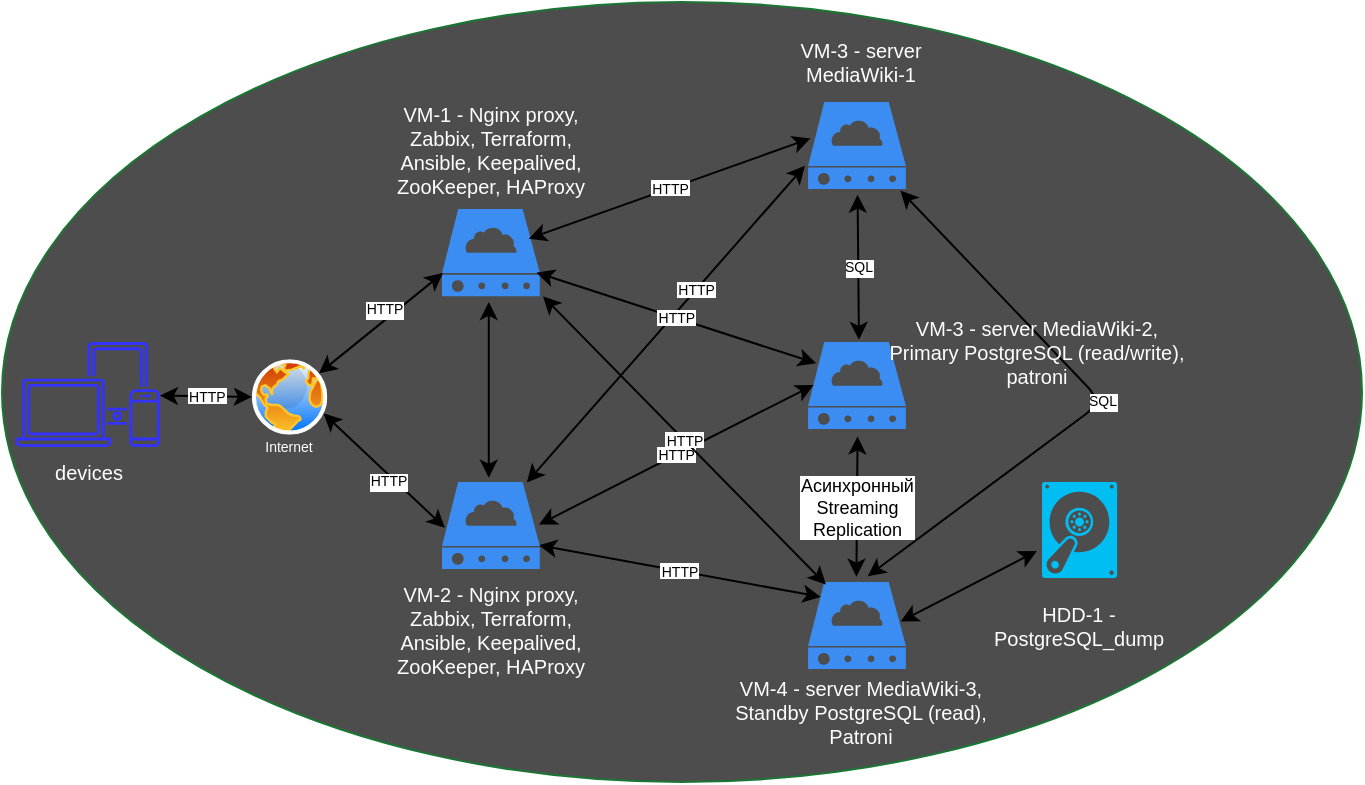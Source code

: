 <mxfile>
    <diagram name="Page-1" id="8NoAi405iV9w-lXr4pfd">
        <mxGraphModel dx="766" dy="543" grid="1" gridSize="10" guides="1" tooltips="1" connect="1" arrows="1" fold="1" page="1" pageScale="1" pageWidth="850" pageHeight="1100" background="none" math="0" shadow="0">
            <root>
                <mxCell id="0"/>
                <mxCell id="1" parent="0"/>
                <mxCell id="44" value="" style="ellipse;whiteSpace=wrap;html=1;fontSize=10;fillColor=#4D4D4D;fontColor=#ffffff;strokeColor=#1A7633;movable=1;resizable=1;rotatable=1;deletable=1;editable=1;connectable=1;" parent="1" vertex="1">
                    <mxGeometry x="20" y="60" width="680" height="390" as="geometry"/>
                </mxCell>
                <mxCell id="43" style="edgeStyle=none;html=1;startArrow=classic;startFill=1;entryX=0.506;entryY=1.084;entryDx=0;entryDy=0;entryPerimeter=0;fontSize=11;strokeColor=#000000;exitX=0.494;exitY=-0.061;exitDx=0;exitDy=0;exitPerimeter=0;" parent="1" source="159" target="155" edge="1">
                    <mxGeometry relative="1" as="geometry">
                        <mxPoint x="576.817" y="289.258" as="sourcePoint"/>
                        <mxPoint x="575.622" y="200.197" as="targetPoint"/>
                    </mxGeometry>
                </mxCell>
                <mxCell id="90" value="Асинхронный&#10;Streaming&#10;Replication" style="edgeLabel;align=center;verticalAlign=middle;resizable=0;points=[];fontSize=9;spacing=2;rotation=0;labelBorderColor=none;" parent="43" vertex="1" connectable="0">
                    <mxGeometry relative="1" as="geometry">
                        <mxPoint as="offset"/>
                    </mxGeometry>
                </mxCell>
                <mxCell id="50" value="" style="verticalLabelPosition=bottom;html=1;verticalAlign=top;align=center;strokeColor=none;fillColor=#00BEF2;shape=mxgraph.azure.vhd;pointerEvents=1;" parent="1" vertex="1">
                    <mxGeometry x="540.004" y="300.002" width="37.561" height="48" as="geometry"/>
                </mxCell>
                <mxCell id="51" style="edgeStyle=none;html=1;exitX=0.945;exitY=0.454;exitDx=0;exitDy=0;startArrow=classic;startFill=1;exitPerimeter=0;entryX=-0.069;entryY=0.719;entryDx=0;entryDy=0;entryPerimeter=0;strokeColor=#000000;" parent="1" source="159" target="50" edge="1">
                    <mxGeometry relative="1" as="geometry">
                        <mxPoint x="601.429" y="323.427" as="sourcePoint"/>
                        <mxPoint x="991.766" y="251.633" as="targetPoint"/>
                    </mxGeometry>
                </mxCell>
                <mxCell id="9" value="" style="aspect=fixed;perimeter=ellipsePerimeter;html=1;align=center;shadow=0;dashed=0;spacingTop=3;image;image=img/lib/active_directory/internet_globe.svg;" parent="1" vertex="1">
                    <mxGeometry x="144.967" y="238.64" width="37.71" height="37.71" as="geometry"/>
                </mxCell>
                <mxCell id="11" value="" style="edgeStyle=none;startArrow=classic;startFill=1;entryX=0;entryY=0.5;entryDx=0;entryDy=0;strokeColor=#000000;" parent="1" source="97" target="9" edge="1">
                    <mxGeometry relative="1" as="geometry">
                        <mxPoint x="181.805" y="294.208" as="targetPoint"/>
                        <mxPoint x="55.067" y="265.12" as="sourcePoint"/>
                    </mxGeometry>
                </mxCell>
                <mxCell id="72" value="HTTP" style="edgeLabel;align=center;verticalAlign=middle;resizable=0;points=[];fontSize=7;" parent="11" vertex="1" connectable="0">
                    <mxGeometry x="0.058" relative="1" as="geometry">
                        <mxPoint x="-1" as="offset"/>
                    </mxGeometry>
                </mxCell>
                <mxCell id="31" style="edgeStyle=none;html=1;entryX=0.009;entryY=0.735;entryDx=0;entryDy=0;entryPerimeter=0;startArrow=classic;startFill=1;strokeColor=#000000;" parent="1" source="9" target="173" edge="1">
                    <mxGeometry relative="1" as="geometry">
                        <mxPoint x="226.344" y="257.79" as="targetPoint"/>
                    </mxGeometry>
                </mxCell>
                <mxCell id="75" value="HTTP" style="edgeLabel;html=1;align=center;verticalAlign=middle;resizable=0;points=[];fontSize=7;" parent="31" vertex="1" connectable="0">
                    <mxGeometry x="0.212" relative="1" as="geometry">
                        <mxPoint x="-5" y="-1" as="offset"/>
                    </mxGeometry>
                </mxCell>
                <mxCell id="30" style="edgeStyle=none;html=1;exitX=0.867;exitY=0.005;exitDx=0;exitDy=0;entryX=-0.032;entryY=0.732;entryDx=0;entryDy=0;entryPerimeter=0;startArrow=classic;startFill=1;exitPerimeter=0;strokeColor=#000000;" parent="1" source="174" target="20" edge="1">
                    <mxGeometry relative="1" as="geometry">
                        <mxPoint x="276.509" y="230.169" as="sourcePoint"/>
                        <mxPoint x="545.52" y="217.178" as="targetPoint"/>
                    </mxGeometry>
                </mxCell>
                <mxCell id="77" value="HTTP" style="edgeLabel;align=center;verticalAlign=middle;resizable=0;points=[];fontSize=7;" parent="30" vertex="1" connectable="0">
                    <mxGeometry relative="1" as="geometry">
                        <mxPoint x="15" y="-17" as="offset"/>
                    </mxGeometry>
                </mxCell>
                <mxCell id="96" value="&lt;font color=&quot;#ffffff&quot; style=&quot;font-size: 10px;&quot;&gt;HDD-1 - PostgreSQL_dump&lt;/font&gt;" style="text;strokeColor=none;align=center;fillColor=none;html=1;verticalAlign=middle;whiteSpace=wrap;rounded=0;fontSize=10;" parent="1" vertex="1">
                    <mxGeometry x="519.184" y="360.641" width="79.191" height="22.259" as="geometry"/>
                </mxCell>
                <mxCell id="97" value="&lt;font color=&quot;#ffffff&quot; style=&quot;font-size: 10px;&quot;&gt;devices&lt;/font&gt;" style="sketch=0;outlineConnect=0;dashed=0;verticalLabelPosition=bottom;verticalAlign=top;align=center;html=1;fontSize=7;fontStyle=0;shape=mxgraph.aws4.illustration_devices;pointerEvents=1;aspect=fixed;fillColor=#3333FF;strokeColor=#3700CC;fontColor=#ffffff;" parent="1" vertex="1">
                    <mxGeometry x="25.3" y="230" width="75.06" height="52.54" as="geometry"/>
                </mxCell>
                <mxCell id="20" value="" style="sketch=0;html=1;aspect=fixed;strokeColor=none;shadow=0;align=center;verticalAlign=top;fillColor=#3B8DF1;shape=mxgraph.gcp2.cloud_server" parent="1" vertex="1">
                    <mxGeometry x="423.03" y="110.0" width="48.93" height="43.54" as="geometry"/>
                </mxCell>
                <mxCell id="18" value="&lt;font style=&quot;font-size: 10px;&quot; color=&quot;#ffffff&quot;&gt;VM-1 - Nginx proxy, &lt;br&gt;Zabbix, Terraform,&lt;br&gt;Ansible,&amp;nbsp;&lt;/font&gt;&lt;font color=&quot;#ffffff&quot;&gt;Keepalived, &lt;br&gt;ZooKeeper, HAProxy&lt;/font&gt;" style="text;strokeColor=none;align=center;fillColor=none;html=1;verticalAlign=middle;whiteSpace=wrap;rounded=0;fontSize=10;glass=0;shadow=0;strokeWidth=1;" parent="1" vertex="1">
                    <mxGeometry x="213.97" y="110.77" width="101" height="47.23" as="geometry"/>
                </mxCell>
                <mxCell id="155" value="" style="sketch=0;html=1;aspect=fixed;strokeColor=none;shadow=0;align=center;verticalAlign=top;fillColor=#3B8DF1;shape=mxgraph.gcp2.cloud_server" parent="1" vertex="1">
                    <mxGeometry x="423.03" y="230" width="48.93" height="43.54" as="geometry"/>
                </mxCell>
                <mxCell id="157" style="edgeStyle=none;html=1;exitX=0.99;exitY=0.489;exitDx=0;exitDy=0;entryX=0.057;entryY=0.494;entryDx=0;entryDy=0;entryPerimeter=0;startArrow=classic;startFill=1;exitPerimeter=0;strokeColor=#000000;" parent="1" source="174" target="155" edge="1">
                    <mxGeometry relative="1" as="geometry">
                        <mxPoint x="284.046" y="252.886" as="sourcePoint"/>
                        <mxPoint x="298.239" y="224.284" as="targetPoint"/>
                    </mxGeometry>
                </mxCell>
                <mxCell id="158" value="HTTP" style="edgeLabel;align=center;verticalAlign=middle;resizable=0;points=[];fontSize=7;" parent="157" vertex="1" connectable="0">
                    <mxGeometry relative="1" as="geometry">
                        <mxPoint as="offset"/>
                    </mxGeometry>
                </mxCell>
                <mxCell id="159" value="" style="sketch=0;html=1;aspect=fixed;strokeColor=none;shadow=0;align=center;verticalAlign=top;fillColor=#3B8DF1;shape=mxgraph.gcp2.cloud_server" parent="1" vertex="1">
                    <mxGeometry x="423.03" y="350" width="48.93" height="43.54" as="geometry"/>
                </mxCell>
                <mxCell id="160" value="&lt;p style=&quot;line-height: 120%; font-size: 10px;&quot;&gt;&lt;font color=&quot;#ffffff&quot; style=&quot;font-size: 10px;&quot;&gt;VM-4 - server MediaWiki-3,&lt;br&gt;&lt;/font&gt;&lt;span style=&quot;color: rgb(255, 255, 255);&quot;&gt;Standby PostgreSQL (&lt;/span&gt;&lt;span style=&quot;color: rgb(255, 255, 255);&quot;&gt;read), Patroni&lt;/span&gt;&lt;font color=&quot;#ffffff&quot; style=&quot;font-size: 10px;&quot;&gt;&lt;br&gt;&lt;/font&gt;&lt;/p&gt;" style="text;strokeColor=none;align=center;fillColor=none;html=1;verticalAlign=middle;whiteSpace=wrap;rounded=0;fontSize=10;" parent="1" vertex="1">
                    <mxGeometry x="371.97" y="390" width="155" height="50" as="geometry"/>
                </mxCell>
                <mxCell id="161" style="edgeStyle=none;html=1;exitX=0.99;exitY=0.726;exitDx=0;exitDy=0;entryX=0.13;entryY=0.171;entryDx=0;entryDy=0;entryPerimeter=0;startArrow=classic;startFill=1;exitPerimeter=0;strokeColor=#000000;" parent="1" source="174" target="159" edge="1">
                    <mxGeometry relative="1" as="geometry">
                        <mxPoint x="287.657" y="271.432" as="sourcePoint"/>
                        <mxPoint x="308.789" y="269.789" as="targetPoint"/>
                    </mxGeometry>
                </mxCell>
                <mxCell id="162" value="HTTP" style="edgeLabel;align=center;verticalAlign=middle;resizable=0;points=[];fontSize=7;" parent="161" vertex="1" connectable="0">
                    <mxGeometry relative="1" as="geometry">
                        <mxPoint as="offset"/>
                    </mxGeometry>
                </mxCell>
                <mxCell id="167" value="" style="edgeStyle=none;exitX=0.52;exitY=-0.025;exitDx=0;exitDy=0;startArrow=classic;startFill=1;exitPerimeter=0;strokeColor=#000000;html=1;entryX=0.506;entryY=1.064;entryDx=0;entryDy=0;entryPerimeter=0;" parent="1" source="155" target="20" edge="1">
                    <mxGeometry relative="1" as="geometry">
                        <mxPoint x="351.701" y="266.306" as="sourcePoint"/>
                        <mxPoint x="552.163" y="180.409" as="targetPoint"/>
                    </mxGeometry>
                </mxCell>
                <mxCell id="168" value="SQL" style="edgeLabel;html=1;align=center;verticalAlign=middle;resizable=0;points=[];fontSize=7;" parent="167" vertex="1" connectable="0">
                    <mxGeometry relative="1" as="geometry">
                        <mxPoint as="offset"/>
                    </mxGeometry>
                </mxCell>
                <mxCell id="169" value="&lt;font style=&quot;font-size: 7px;&quot; color=&quot;#ffffff&quot;&gt;Internet&lt;/font&gt;" style="text;strokeColor=none;align=center;fillColor=none;html=1;verticalAlign=middle;whiteSpace=wrap;rounded=0;fontSize=7;" parent="1" vertex="1">
                    <mxGeometry x="147.48" y="275.38" width="32.68" height="14.74" as="geometry"/>
                </mxCell>
                <mxCell id="171" value="&lt;p style=&quot;line-height: 120%; font-size: 10px;&quot;&gt;&lt;font color=&quot;#ffffff&quot; style=&quot;font-size: 10px;&quot;&gt;VM-3 - server MediaWiki-1&lt;/font&gt;&lt;/p&gt;" style="text;strokeColor=none;align=center;fillColor=none;html=1;verticalAlign=middle;whiteSpace=wrap;rounded=0;fontSize=10;" parent="1" vertex="1">
                    <mxGeometry x="414.22" y="80" width="70.5" height="20" as="geometry"/>
                </mxCell>
                <mxCell id="173" value="" style="sketch=0;html=1;aspect=fixed;strokeColor=none;shadow=0;align=center;verticalAlign=top;fillColor=#3B8DF1;shape=mxgraph.gcp2.cloud_server" parent="1" vertex="1">
                    <mxGeometry x="240.0" y="163.54" width="48.93" height="43.54" as="geometry"/>
                </mxCell>
                <mxCell id="174" value="" style="sketch=0;html=1;aspect=fixed;strokeColor=none;shadow=0;align=center;verticalAlign=top;fillColor=#3B8DF1;shape=mxgraph.gcp2.cloud_server" parent="1" vertex="1">
                    <mxGeometry x="240.0" y="300" width="48.93" height="43.54" as="geometry"/>
                </mxCell>
                <mxCell id="175" value="&lt;font style=&quot;font-size: 10px;&quot; color=&quot;#ffffff&quot;&gt;VM-2 - Nginx proxy, &lt;br&gt;Zabbix, Terraform,&lt;br&gt;Ansible,&amp;nbsp;&lt;/font&gt;&lt;font color=&quot;#ffffff&quot;&gt;Keepalived, &lt;br&gt;ZooKeeper, HAProxy&lt;/font&gt;" style="text;strokeColor=none;align=center;fillColor=none;html=1;verticalAlign=middle;whiteSpace=wrap;rounded=0;fontSize=10;glass=0;shadow=0;strokeWidth=1;" parent="1" vertex="1">
                    <mxGeometry x="213.97" y="350" width="101" height="47.23" as="geometry"/>
                </mxCell>
                <mxCell id="176" style="edgeStyle=none;html=1;entryX=0.03;entryY=0.526;entryDx=0;entryDy=0;entryPerimeter=0;startArrow=classic;startFill=1;strokeColor=#000000;exitX=1;exitY=0.75;exitDx=0;exitDy=0;" parent="1" source="9" target="174" edge="1">
                    <mxGeometry relative="1" as="geometry">
                        <mxPoint x="265.314" y="206.648" as="targetPoint"/>
                        <mxPoint x="189.548" y="257.093" as="sourcePoint"/>
                    </mxGeometry>
                </mxCell>
                <mxCell id="177" value="HTTP" style="edgeLabel;html=1;align=center;verticalAlign=middle;resizable=0;points=[];fontSize=7;" parent="176" vertex="1" connectable="0">
                    <mxGeometry x="0.212" relative="1" as="geometry">
                        <mxPoint x="-5" y="-1" as="offset"/>
                    </mxGeometry>
                </mxCell>
                <mxCell id="179" style="edgeStyle=none;html=1;exitX=0.886;exitY=0.34;exitDx=0;exitDy=0;entryX=0.025;entryY=0.418;entryDx=0;entryDy=0;entryPerimeter=0;startArrow=classic;startFill=1;exitPerimeter=0;strokeColor=#000000;" parent="1" source="173" target="20" edge="1">
                    <mxGeometry relative="1" as="geometry">
                        <mxPoint x="300.005" y="296.675" as="sourcePoint"/>
                        <mxPoint x="400.004" y="171.871" as="targetPoint"/>
                    </mxGeometry>
                </mxCell>
                <mxCell id="180" value="HTTP" style="edgeLabel;align=center;verticalAlign=middle;resizable=0;points=[];fontSize=7;" parent="179" vertex="1" connectable="0">
                    <mxGeometry relative="1" as="geometry">
                        <mxPoint as="offset"/>
                    </mxGeometry>
                </mxCell>
                <mxCell id="181" style="edgeStyle=none;html=1;exitX=0.966;exitY=0.73;exitDx=0;exitDy=0;entryX=0.083;entryY=0.244;entryDx=0;entryDy=0;entryPerimeter=0;startArrow=classic;startFill=1;exitPerimeter=0;strokeColor=#000000;" parent="1" source="173" target="155" edge="1">
                    <mxGeometry relative="1" as="geometry">
                        <mxPoint x="302.804" y="155.413" as="sourcePoint"/>
                        <mxPoint x="402.793" y="158.2" as="targetPoint"/>
                    </mxGeometry>
                </mxCell>
                <mxCell id="182" value="HTTP" style="edgeLabel;align=center;verticalAlign=middle;resizable=0;points=[];fontSize=7;" parent="181" vertex="1" connectable="0">
                    <mxGeometry relative="1" as="geometry">
                        <mxPoint as="offset"/>
                    </mxGeometry>
                </mxCell>
                <mxCell id="183" style="edgeStyle=none;html=1;exitX=1.032;exitY=1.001;exitDx=0;exitDy=0;entryX=0.183;entryY=0.029;entryDx=0;entryDy=0;entryPerimeter=0;startArrow=classic;startFill=1;exitPerimeter=0;strokeColor=#000000;" parent="1" source="173" target="159" edge="1">
                    <mxGeometry relative="1" as="geometry">
                        <mxPoint x="306.816" y="171.784" as="sourcePoint"/>
                        <mxPoint x="408.381" y="230.218" as="targetPoint"/>
                    </mxGeometry>
                </mxCell>
                <mxCell id="184" value="HTTP" style="edgeLabel;align=center;verticalAlign=middle;resizable=0;points=[];fontSize=7;" parent="183" vertex="1" connectable="0">
                    <mxGeometry relative="1" as="geometry">
                        <mxPoint as="offset"/>
                    </mxGeometry>
                </mxCell>
                <mxCell id="191" style="edgeStyle=none;html=1;entryX=0.478;entryY=1.067;entryDx=0;entryDy=0;entryPerimeter=0;startArrow=classic;startFill=1;strokeColor=#000000;exitX=0.478;exitY=-0.049;exitDx=0;exitDy=0;exitPerimeter=0;" parent="1" source="174" target="173" edge="1">
                    <mxGeometry relative="1" as="geometry">
                        <mxPoint x="250.44" y="205.542" as="targetPoint"/>
                        <mxPoint x="188.456" y="255.605" as="sourcePoint"/>
                    </mxGeometry>
                </mxCell>
                <mxCell id="194" value="" style="edgeStyle=none;exitX=0.61;exitY=-0.067;exitDx=0;exitDy=0;startArrow=classic;startFill=1;exitPerimeter=0;strokeColor=#000000;html=1;entryX=0.943;entryY=1.016;entryDx=0;entryDy=0;entryPerimeter=0;" edge="1" parent="1" source="159" target="20">
                    <mxGeometry relative="1" as="geometry">
                        <mxPoint x="458.474" y="215.992" as="sourcePoint"/>
                        <mxPoint x="457.789" y="166.327" as="targetPoint"/>
                        <Array as="points">
                            <mxPoint x="570" y="260"/>
                        </Array>
                    </mxGeometry>
                </mxCell>
                <mxCell id="195" value="SQL" style="edgeLabel;html=1;align=center;verticalAlign=middle;resizable=0;points=[];fontSize=7;" vertex="1" connectable="0" parent="194">
                    <mxGeometry relative="1" as="geometry">
                        <mxPoint as="offset"/>
                    </mxGeometry>
                </mxCell>
                <mxCell id="193" value="&lt;p style=&quot;line-height: 120%; font-size: 10px;&quot;&gt;&lt;font color=&quot;#ffffff&quot; style=&quot;font-size: 10px;&quot;&gt;VM-3 - server MediaWiki-2,&lt;br&gt;&lt;/font&gt;&lt;span style=&quot;color: rgb(255, 255, 255);&quot;&gt;Primary PostgreSQL (&lt;/span&gt;&lt;span style=&quot;color: rgb(255, 255, 255);&quot;&gt;read/write), patroni&lt;/span&gt;&lt;font color=&quot;#ffffff&quot; style=&quot;font-size: 10px;&quot;&gt;&lt;br&gt;&lt;/font&gt;&lt;/p&gt;" style="text;strokeColor=none;align=center;fillColor=none;html=1;verticalAlign=middle;whiteSpace=wrap;rounded=0;fontSize=10;" vertex="1" parent="1">
                    <mxGeometry x="460" y="210" width="155" height="50" as="geometry"/>
                </mxCell>
            </root>
        </mxGraphModel>
    </diagram>
</mxfile>